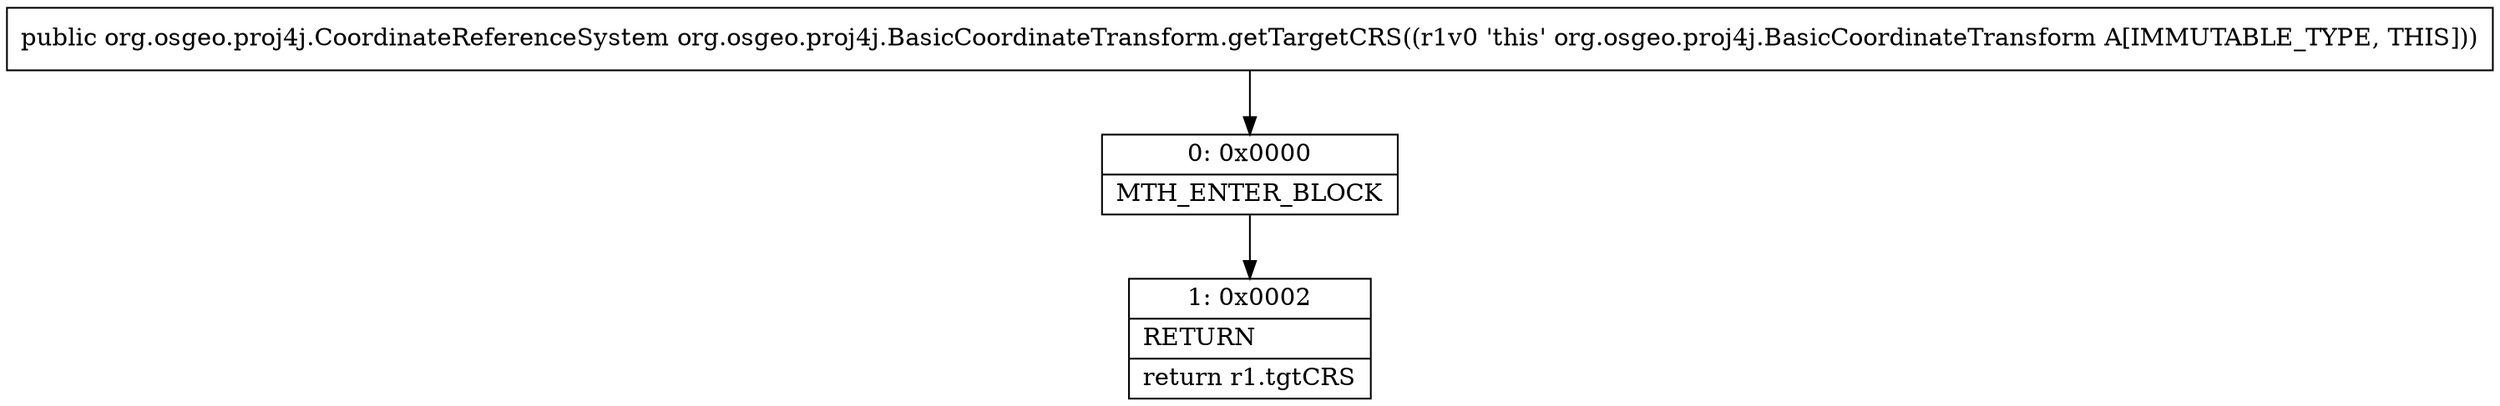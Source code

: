 digraph "CFG fororg.osgeo.proj4j.BasicCoordinateTransform.getTargetCRS()Lorg\/osgeo\/proj4j\/CoordinateReferenceSystem;" {
Node_0 [shape=record,label="{0\:\ 0x0000|MTH_ENTER_BLOCK\l}"];
Node_1 [shape=record,label="{1\:\ 0x0002|RETURN\l|return r1.tgtCRS\l}"];
MethodNode[shape=record,label="{public org.osgeo.proj4j.CoordinateReferenceSystem org.osgeo.proj4j.BasicCoordinateTransform.getTargetCRS((r1v0 'this' org.osgeo.proj4j.BasicCoordinateTransform A[IMMUTABLE_TYPE, THIS])) }"];
MethodNode -> Node_0;
Node_0 -> Node_1;
}

